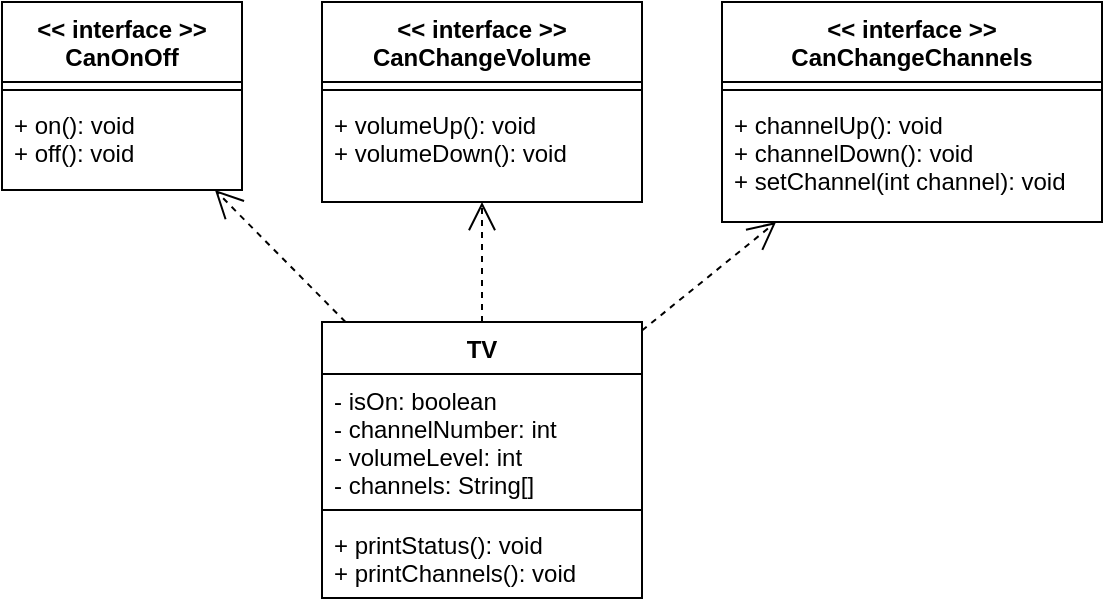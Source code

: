 <mxfile version="20.8.3" type="device"><diagram id="ZLZQRdbNnmX2Q4KaD8RD" name="Page-1"><mxGraphModel dx="972" dy="568" grid="1" gridSize="10" guides="1" tooltips="1" connect="1" arrows="1" fold="1" page="1" pageScale="1" pageWidth="850" pageHeight="1100" math="0" shadow="0"><root><mxCell id="0"/><mxCell id="1" parent="0"/><mxCell id="-BrChUK1wLBXrNFC4tKy-21" value="&lt;&lt; interface &gt;&gt;&#xA;CanOnOff&#xA;" style="swimlane;fontStyle=1;align=center;verticalAlign=top;childLayout=stackLayout;horizontal=1;startSize=40;horizontalStack=0;resizeParent=1;resizeParentMax=0;resizeLast=0;collapsible=1;marginBottom=0;" vertex="1" parent="1"><mxGeometry x="40" y="40" width="120" height="94" as="geometry"/></mxCell><mxCell id="-BrChUK1wLBXrNFC4tKy-23" value="" style="line;strokeWidth=1;fillColor=none;align=left;verticalAlign=middle;spacingTop=-1;spacingLeft=3;spacingRight=3;rotatable=0;labelPosition=right;points=[];portConstraint=eastwest;strokeColor=inherit;" vertex="1" parent="-BrChUK1wLBXrNFC4tKy-21"><mxGeometry y="40" width="120" height="8" as="geometry"/></mxCell><mxCell id="-BrChUK1wLBXrNFC4tKy-24" value="+ on(): void&#xA;+ off(): void&#xA;" style="text;strokeColor=none;fillColor=none;align=left;verticalAlign=top;spacingLeft=4;spacingRight=4;overflow=hidden;rotatable=0;points=[[0,0.5],[1,0.5]];portConstraint=eastwest;" vertex="1" parent="-BrChUK1wLBXrNFC4tKy-21"><mxGeometry y="48" width="120" height="46" as="geometry"/></mxCell><mxCell id="-BrChUK1wLBXrNFC4tKy-29" value="&lt;&lt; interface &gt;&gt;&#xA;CanChangeChannels&#xA;" style="swimlane;fontStyle=1;align=center;verticalAlign=top;childLayout=stackLayout;horizontal=1;startSize=40;horizontalStack=0;resizeParent=1;resizeParentMax=0;resizeLast=0;collapsible=1;marginBottom=0;" vertex="1" parent="1"><mxGeometry x="400" y="40" width="190" height="110" as="geometry"/></mxCell><mxCell id="-BrChUK1wLBXrNFC4tKy-30" value="" style="line;strokeWidth=1;fillColor=none;align=left;verticalAlign=middle;spacingTop=-1;spacingLeft=3;spacingRight=3;rotatable=0;labelPosition=right;points=[];portConstraint=eastwest;strokeColor=inherit;" vertex="1" parent="-BrChUK1wLBXrNFC4tKy-29"><mxGeometry y="40" width="190" height="8" as="geometry"/></mxCell><mxCell id="-BrChUK1wLBXrNFC4tKy-31" value="+ channelUp(): void&#xA;+ channelDown(): void&#xA;+ setChannel(int channel): void&#xA;&#xA;" style="text;strokeColor=none;fillColor=none;align=left;verticalAlign=top;spacingLeft=4;spacingRight=4;overflow=hidden;rotatable=0;points=[[0,0.5],[1,0.5]];portConstraint=eastwest;" vertex="1" parent="-BrChUK1wLBXrNFC4tKy-29"><mxGeometry y="48" width="190" height="62" as="geometry"/></mxCell><mxCell id="-BrChUK1wLBXrNFC4tKy-32" value="&lt;&lt; interface &gt;&gt;&#xA;CanChangeVolume&#xA;" style="swimlane;fontStyle=1;align=center;verticalAlign=top;childLayout=stackLayout;horizontal=1;startSize=40;horizontalStack=0;resizeParent=1;resizeParentMax=0;resizeLast=0;collapsible=1;marginBottom=0;" vertex="1" parent="1"><mxGeometry x="200" y="40" width="160" height="100" as="geometry"/></mxCell><mxCell id="-BrChUK1wLBXrNFC4tKy-33" value="" style="line;strokeWidth=1;fillColor=none;align=left;verticalAlign=middle;spacingTop=-1;spacingLeft=3;spacingRight=3;rotatable=0;labelPosition=right;points=[];portConstraint=eastwest;strokeColor=inherit;" vertex="1" parent="-BrChUK1wLBXrNFC4tKy-32"><mxGeometry y="40" width="160" height="8" as="geometry"/></mxCell><mxCell id="-BrChUK1wLBXrNFC4tKy-34" value="+ volumeUp(): void&#xA;+ volumeDown(): void&#xA;&#xA;&#xA;" style="text;strokeColor=none;fillColor=none;align=left;verticalAlign=top;spacingLeft=4;spacingRight=4;overflow=hidden;rotatable=0;points=[[0,0.5],[1,0.5]];portConstraint=eastwest;" vertex="1" parent="-BrChUK1wLBXrNFC4tKy-32"><mxGeometry y="48" width="160" height="52" as="geometry"/></mxCell><mxCell id="-BrChUK1wLBXrNFC4tKy-35" value="TV" style="swimlane;fontStyle=1;align=center;verticalAlign=top;childLayout=stackLayout;horizontal=1;startSize=26;horizontalStack=0;resizeParent=1;resizeParentMax=0;resizeLast=0;collapsible=1;marginBottom=0;" vertex="1" parent="1"><mxGeometry x="200" y="200" width="160" height="138" as="geometry"/></mxCell><mxCell id="-BrChUK1wLBXrNFC4tKy-36" value="- isOn: boolean&#xA;- channelNumber: int&#xA;- volumeLevel: int&#xA;- channels: String[]&#xA;" style="text;strokeColor=none;fillColor=none;align=left;verticalAlign=top;spacingLeft=4;spacingRight=4;overflow=hidden;rotatable=0;points=[[0,0.5],[1,0.5]];portConstraint=eastwest;" vertex="1" parent="-BrChUK1wLBXrNFC4tKy-35"><mxGeometry y="26" width="160" height="64" as="geometry"/></mxCell><mxCell id="-BrChUK1wLBXrNFC4tKy-37" value="" style="line;strokeWidth=1;fillColor=none;align=left;verticalAlign=middle;spacingTop=-1;spacingLeft=3;spacingRight=3;rotatable=0;labelPosition=right;points=[];portConstraint=eastwest;strokeColor=inherit;" vertex="1" parent="-BrChUK1wLBXrNFC4tKy-35"><mxGeometry y="90" width="160" height="8" as="geometry"/></mxCell><mxCell id="-BrChUK1wLBXrNFC4tKy-38" value="+ printStatus(): void&#xA;+ printChannels(): void&#xA;" style="text;strokeColor=none;fillColor=none;align=left;verticalAlign=top;spacingLeft=4;spacingRight=4;overflow=hidden;rotatable=0;points=[[0,0.5],[1,0.5]];portConstraint=eastwest;" vertex="1" parent="-BrChUK1wLBXrNFC4tKy-35"><mxGeometry y="98" width="160" height="40" as="geometry"/></mxCell><mxCell id="-BrChUK1wLBXrNFC4tKy-39" value="" style="endArrow=open;endSize=12;dashed=1;html=1;rounded=0;" edge="1" parent="1" source="-BrChUK1wLBXrNFC4tKy-35" target="-BrChUK1wLBXrNFC4tKy-29"><mxGeometry width="160" relative="1" as="geometry"><mxPoint x="340" y="260" as="sourcePoint"/><mxPoint x="500" y="260" as="targetPoint"/></mxGeometry></mxCell><mxCell id="-BrChUK1wLBXrNFC4tKy-40" value="" style="endArrow=open;endSize=12;dashed=1;html=1;rounded=0;" edge="1" parent="1" source="-BrChUK1wLBXrNFC4tKy-35" target="-BrChUK1wLBXrNFC4tKy-32"><mxGeometry width="160" relative="1" as="geometry"><mxPoint x="330" y="230" as="sourcePoint"/><mxPoint x="490" y="230" as="targetPoint"/></mxGeometry></mxCell><mxCell id="-BrChUK1wLBXrNFC4tKy-41" value="" style="endArrow=open;endSize=12;dashed=1;html=1;rounded=0;" edge="1" parent="1" source="-BrChUK1wLBXrNFC4tKy-35" target="-BrChUK1wLBXrNFC4tKy-21"><mxGeometry width="160" relative="1" as="geometry"><mxPoint x="230" y="200" as="sourcePoint"/><mxPoint x="390" y="200" as="targetPoint"/></mxGeometry></mxCell></root></mxGraphModel></diagram></mxfile>